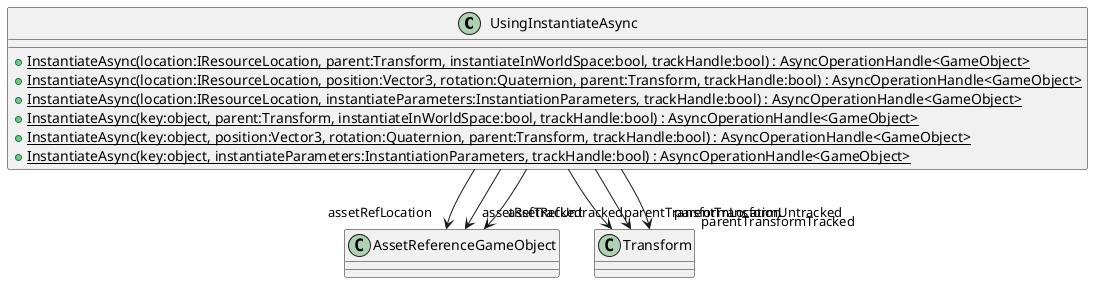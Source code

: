 @startuml
class UsingInstantiateAsync {
    + {static} InstantiateAsync(location:IResourceLocation, parent:Transform, instantiateInWorldSpace:bool, trackHandle:bool) : AsyncOperationHandle<GameObject>
    + {static} InstantiateAsync(location:IResourceLocation, position:Vector3, rotation:Quaternion, parent:Transform, trackHandle:bool) : AsyncOperationHandle<GameObject>
    + {static} InstantiateAsync(location:IResourceLocation, instantiateParameters:InstantiationParameters, trackHandle:bool) : AsyncOperationHandle<GameObject>
    + {static} InstantiateAsync(key:object, parent:Transform, instantiateInWorldSpace:bool, trackHandle:bool) : AsyncOperationHandle<GameObject>
    + {static} InstantiateAsync(key:object, position:Vector3, rotation:Quaternion, parent:Transform, trackHandle:bool) : AsyncOperationHandle<GameObject>
    + {static} InstantiateAsync(key:object, instantiateParameters:InstantiationParameters, trackHandle:bool) : AsyncOperationHandle<GameObject>
}
UsingInstantiateAsync --> "assetRefLocation" AssetReferenceGameObject
UsingInstantiateAsync --> "parentTransformLocation" Transform
UsingInstantiateAsync --> "assetRefTracked" AssetReferenceGameObject
UsingInstantiateAsync --> "parentTransformTracked" Transform
UsingInstantiateAsync --> "assetRefUntracked" AssetReferenceGameObject
UsingInstantiateAsync --> "parentTransformUntracked" Transform
@enduml
